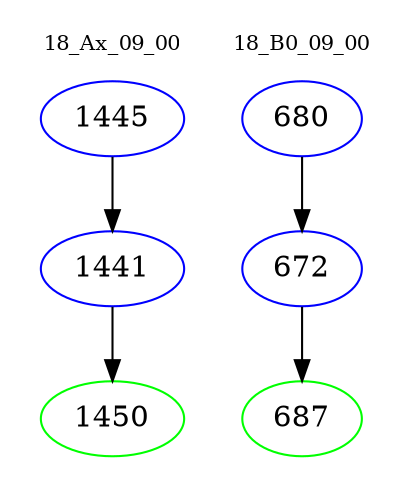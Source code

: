 digraph{
subgraph cluster_0 {
color = white
label = "18_Ax_09_00";
fontsize=10;
T0_1445 [label="1445", color="blue"]
T0_1445 -> T0_1441 [color="black"]
T0_1441 [label="1441", color="blue"]
T0_1441 -> T0_1450 [color="black"]
T0_1450 [label="1450", color="green"]
}
subgraph cluster_1 {
color = white
label = "18_B0_09_00";
fontsize=10;
T1_680 [label="680", color="blue"]
T1_680 -> T1_672 [color="black"]
T1_672 [label="672", color="blue"]
T1_672 -> T1_687 [color="black"]
T1_687 [label="687", color="green"]
}
}
